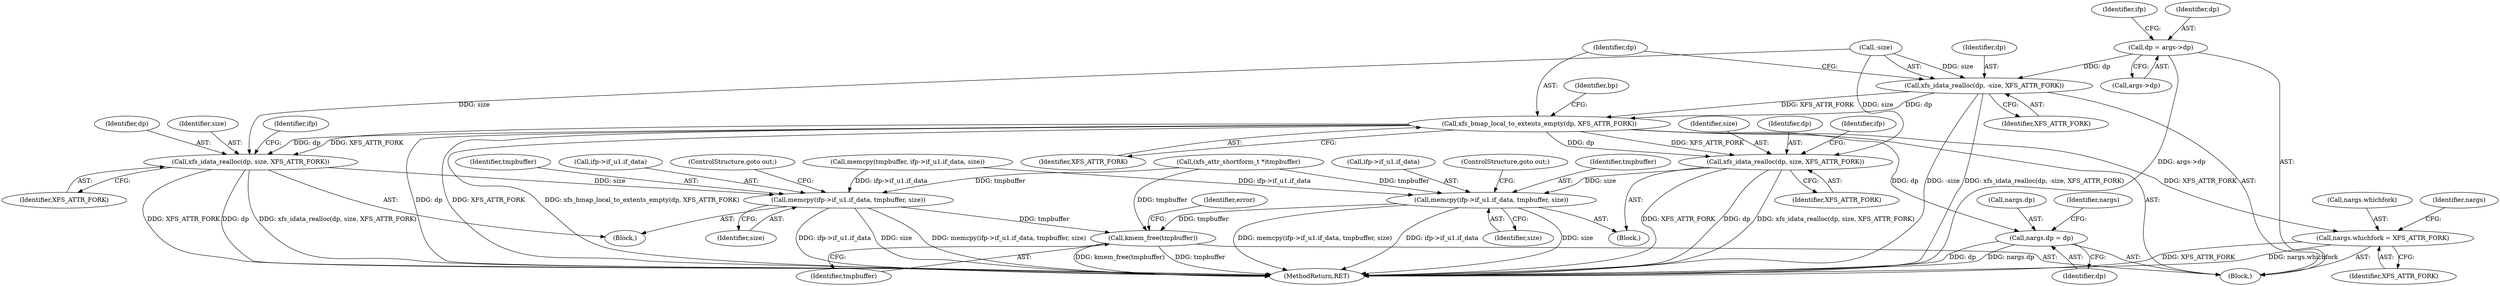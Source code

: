digraph "0_linux_bb3d48dcf86a97dc25fe9fc2c11938e19cb4399a@pointer" {
"1000124" [label="(Call,dp = args->dp)"];
"1000173" [label="(Call,xfs_idata_realloc(dp, -size, XFS_ATTR_FORK))"];
"1000178" [label="(Call,xfs_bmap_local_to_extents_empty(dp, XFS_ATTR_FORK))"];
"1000199" [label="(Call,xfs_idata_realloc(dp, size, XFS_ATTR_FORK))"];
"1000203" [label="(Call,memcpy(ifp->if_u1.if_data, tmpbuffer, size))"];
"1000418" [label="(Call,kmem_free(tmpbuffer))"];
"1000236" [label="(Call,xfs_idata_realloc(dp, size, XFS_ATTR_FORK))"];
"1000240" [label="(Call,memcpy(ifp->if_u1.if_data, tmpbuffer, size))"];
"1000257" [label="(Call,nargs.dp = dp)"];
"1000290" [label="(Call,nargs.whichfork = XFS_ATTR_FORK)"];
"1000160" [label="(Call,memcpy(tmpbuffer, ifp->if_u1.if_data, size))"];
"1000240" [label="(Call,memcpy(ifp->if_u1.if_data, tmpbuffer, size))"];
"1000246" [label="(Identifier,tmpbuffer)"];
"1000261" [label="(Identifier,dp)"];
"1000422" [label="(MethodReturn,RET)"];
"1000243" [label="(Identifier,ifp)"];
"1000225" [label="(Block,)"];
"1000175" [label="(Call,-size)"];
"1000257" [label="(Call,nargs.dp = dp)"];
"1000201" [label="(Identifier,size)"];
"1000294" [label="(Identifier,XFS_ATTR_FORK)"];
"1000130" [label="(Identifier,ifp)"];
"1000177" [label="(Identifier,XFS_ATTR_FORK)"];
"1000199" [label="(Call,xfs_idata_realloc(dp, size, XFS_ATTR_FORK))"];
"1000204" [label="(Call,ifp->if_u1.if_data)"];
"1000179" [label="(Identifier,dp)"];
"1000247" [label="(Identifier,size)"];
"1000297" [label="(Identifier,nargs)"];
"1000203" [label="(Call,memcpy(ifp->if_u1.if_data, tmpbuffer, size))"];
"1000211" [label="(ControlStructure,goto out;)"];
"1000209" [label="(Identifier,tmpbuffer)"];
"1000192" [label="(Block,)"];
"1000125" [label="(Identifier,dp)"];
"1000170" [label="(Call,(xfs_attr_shortform_t *)tmpbuffer)"];
"1000236" [label="(Call,xfs_idata_realloc(dp, size, XFS_ATTR_FORK))"];
"1000291" [label="(Call,nargs.whichfork)"];
"1000418" [label="(Call,kmem_free(tmpbuffer))"];
"1000200" [label="(Identifier,dp)"];
"1000264" [label="(Identifier,nargs)"];
"1000290" [label="(Call,nargs.whichfork = XFS_ATTR_FORK)"];
"1000206" [label="(Identifier,ifp)"];
"1000174" [label="(Identifier,dp)"];
"1000210" [label="(Identifier,size)"];
"1000239" [label="(Identifier,XFS_ATTR_FORK)"];
"1000258" [label="(Call,nargs.dp)"];
"1000419" [label="(Identifier,tmpbuffer)"];
"1000110" [label="(Block,)"];
"1000178" [label="(Call,xfs_bmap_local_to_extents_empty(dp, XFS_ATTR_FORK))"];
"1000182" [label="(Identifier,bp)"];
"1000173" [label="(Call,xfs_idata_realloc(dp, -size, XFS_ATTR_FORK))"];
"1000241" [label="(Call,ifp->if_u1.if_data)"];
"1000238" [label="(Identifier,size)"];
"1000126" [label="(Call,args->dp)"];
"1000180" [label="(Identifier,XFS_ATTR_FORK)"];
"1000237" [label="(Identifier,dp)"];
"1000421" [label="(Identifier,error)"];
"1000124" [label="(Call,dp = args->dp)"];
"1000202" [label="(Identifier,XFS_ATTR_FORK)"];
"1000248" [label="(ControlStructure,goto out;)"];
"1000124" -> "1000110"  [label="AST: "];
"1000124" -> "1000126"  [label="CFG: "];
"1000125" -> "1000124"  [label="AST: "];
"1000126" -> "1000124"  [label="AST: "];
"1000130" -> "1000124"  [label="CFG: "];
"1000124" -> "1000422"  [label="DDG: args->dp"];
"1000124" -> "1000173"  [label="DDG: dp"];
"1000173" -> "1000110"  [label="AST: "];
"1000173" -> "1000177"  [label="CFG: "];
"1000174" -> "1000173"  [label="AST: "];
"1000175" -> "1000173"  [label="AST: "];
"1000177" -> "1000173"  [label="AST: "];
"1000179" -> "1000173"  [label="CFG: "];
"1000173" -> "1000422"  [label="DDG: xfs_idata_realloc(dp, -size, XFS_ATTR_FORK)"];
"1000173" -> "1000422"  [label="DDG: -size"];
"1000175" -> "1000173"  [label="DDG: size"];
"1000173" -> "1000178"  [label="DDG: dp"];
"1000173" -> "1000178"  [label="DDG: XFS_ATTR_FORK"];
"1000178" -> "1000110"  [label="AST: "];
"1000178" -> "1000180"  [label="CFG: "];
"1000179" -> "1000178"  [label="AST: "];
"1000180" -> "1000178"  [label="AST: "];
"1000182" -> "1000178"  [label="CFG: "];
"1000178" -> "1000422"  [label="DDG: xfs_bmap_local_to_extents_empty(dp, XFS_ATTR_FORK)"];
"1000178" -> "1000422"  [label="DDG: dp"];
"1000178" -> "1000422"  [label="DDG: XFS_ATTR_FORK"];
"1000178" -> "1000199"  [label="DDG: dp"];
"1000178" -> "1000199"  [label="DDG: XFS_ATTR_FORK"];
"1000178" -> "1000236"  [label="DDG: dp"];
"1000178" -> "1000236"  [label="DDG: XFS_ATTR_FORK"];
"1000178" -> "1000257"  [label="DDG: dp"];
"1000178" -> "1000290"  [label="DDG: XFS_ATTR_FORK"];
"1000199" -> "1000192"  [label="AST: "];
"1000199" -> "1000202"  [label="CFG: "];
"1000200" -> "1000199"  [label="AST: "];
"1000201" -> "1000199"  [label="AST: "];
"1000202" -> "1000199"  [label="AST: "];
"1000206" -> "1000199"  [label="CFG: "];
"1000199" -> "1000422"  [label="DDG: dp"];
"1000199" -> "1000422"  [label="DDG: xfs_idata_realloc(dp, size, XFS_ATTR_FORK)"];
"1000199" -> "1000422"  [label="DDG: XFS_ATTR_FORK"];
"1000175" -> "1000199"  [label="DDG: size"];
"1000199" -> "1000203"  [label="DDG: size"];
"1000203" -> "1000192"  [label="AST: "];
"1000203" -> "1000210"  [label="CFG: "];
"1000204" -> "1000203"  [label="AST: "];
"1000209" -> "1000203"  [label="AST: "];
"1000210" -> "1000203"  [label="AST: "];
"1000211" -> "1000203"  [label="CFG: "];
"1000203" -> "1000422"  [label="DDG: size"];
"1000203" -> "1000422"  [label="DDG: memcpy(ifp->if_u1.if_data, tmpbuffer, size)"];
"1000203" -> "1000422"  [label="DDG: ifp->if_u1.if_data"];
"1000160" -> "1000203"  [label="DDG: ifp->if_u1.if_data"];
"1000170" -> "1000203"  [label="DDG: tmpbuffer"];
"1000203" -> "1000418"  [label="DDG: tmpbuffer"];
"1000418" -> "1000110"  [label="AST: "];
"1000418" -> "1000419"  [label="CFG: "];
"1000419" -> "1000418"  [label="AST: "];
"1000421" -> "1000418"  [label="CFG: "];
"1000418" -> "1000422"  [label="DDG: kmem_free(tmpbuffer)"];
"1000418" -> "1000422"  [label="DDG: tmpbuffer"];
"1000170" -> "1000418"  [label="DDG: tmpbuffer"];
"1000240" -> "1000418"  [label="DDG: tmpbuffer"];
"1000236" -> "1000225"  [label="AST: "];
"1000236" -> "1000239"  [label="CFG: "];
"1000237" -> "1000236"  [label="AST: "];
"1000238" -> "1000236"  [label="AST: "];
"1000239" -> "1000236"  [label="AST: "];
"1000243" -> "1000236"  [label="CFG: "];
"1000236" -> "1000422"  [label="DDG: dp"];
"1000236" -> "1000422"  [label="DDG: xfs_idata_realloc(dp, size, XFS_ATTR_FORK)"];
"1000236" -> "1000422"  [label="DDG: XFS_ATTR_FORK"];
"1000175" -> "1000236"  [label="DDG: size"];
"1000236" -> "1000240"  [label="DDG: size"];
"1000240" -> "1000225"  [label="AST: "];
"1000240" -> "1000247"  [label="CFG: "];
"1000241" -> "1000240"  [label="AST: "];
"1000246" -> "1000240"  [label="AST: "];
"1000247" -> "1000240"  [label="AST: "];
"1000248" -> "1000240"  [label="CFG: "];
"1000240" -> "1000422"  [label="DDG: memcpy(ifp->if_u1.if_data, tmpbuffer, size)"];
"1000240" -> "1000422"  [label="DDG: ifp->if_u1.if_data"];
"1000240" -> "1000422"  [label="DDG: size"];
"1000160" -> "1000240"  [label="DDG: ifp->if_u1.if_data"];
"1000170" -> "1000240"  [label="DDG: tmpbuffer"];
"1000257" -> "1000110"  [label="AST: "];
"1000257" -> "1000261"  [label="CFG: "];
"1000258" -> "1000257"  [label="AST: "];
"1000261" -> "1000257"  [label="AST: "];
"1000264" -> "1000257"  [label="CFG: "];
"1000257" -> "1000422"  [label="DDG: nargs.dp"];
"1000257" -> "1000422"  [label="DDG: dp"];
"1000290" -> "1000110"  [label="AST: "];
"1000290" -> "1000294"  [label="CFG: "];
"1000291" -> "1000290"  [label="AST: "];
"1000294" -> "1000290"  [label="AST: "];
"1000297" -> "1000290"  [label="CFG: "];
"1000290" -> "1000422"  [label="DDG: nargs.whichfork"];
"1000290" -> "1000422"  [label="DDG: XFS_ATTR_FORK"];
}
